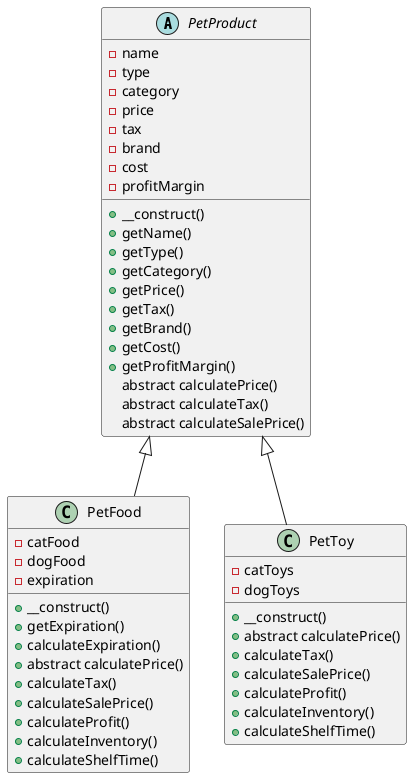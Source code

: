 
@startuml

abstract class PetProduct {
  - name
  - type
  - category
  - price
  - tax
  - brand
  - cost
  - profitMargin

  + __construct()
  + getName()
  + getType()
  + getCategory()
  + getPrice()
  + getTax()
  + getBrand()
  + getCost()
  + getProfitMargin()
  abstract calculatePrice()
  abstract calculateTax()
  abstract calculateSalePrice()
}

class PetFood extends PetProduct {
  - catFood
  - dogFood
  - expiration

  + __construct()
  + getExpiration()
  + calculateExpiration()
  + abstract calculatePrice()
  + calculateTax()
  + calculateSalePrice()
  + calculateProfit()
  + calculateInventory()
  + calculateShelfTime()
}

class PetToy extends PetProduct {
  - catToys
  - dogToys

  + __construct()
  + abstract calculatePrice()
  + calculateTax()
  + calculateSalePrice()
  + calculateProfit()
  + calculateInventory()
  + calculateShelfTime()
}

@enduml

@startuml

class Inventory {
  - ProductId
  - ProductType

  + __construct()
  + getProductId()
  + getProductType()
  +getProductCategory
  + updateInventory()
}
@enduml

